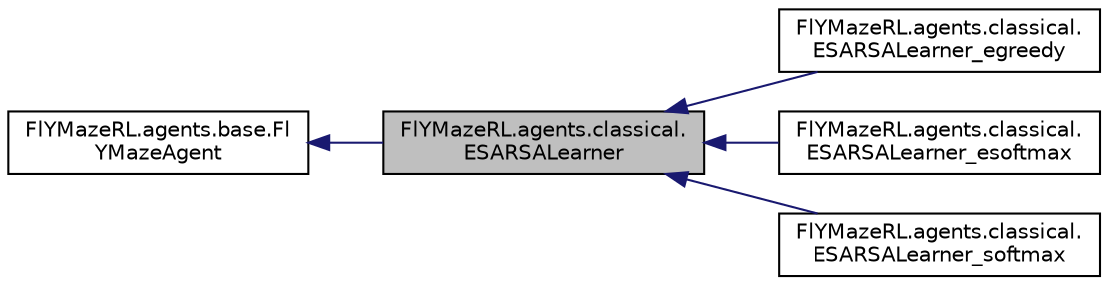 digraph "FlYMazeRL.agents.classical.ESARSALearner"
{
 // LATEX_PDF_SIZE
  edge [fontname="Helvetica",fontsize="10",labelfontname="Helvetica",labelfontsize="10"];
  node [fontname="Helvetica",fontsize="10",shape=record];
  rankdir="LR";
  Node1 [label="FlYMazeRL.agents.classical.\lESARSALearner",height=0.2,width=0.4,color="black", fillcolor="grey75", style="filled", fontcolor="black",tooltip=" "];
  Node2 -> Node1 [dir="back",color="midnightblue",fontsize="10",style="solid",fontname="Helvetica"];
  Node2 [label="FlYMazeRL.agents.base.Fl\lYMazeAgent",height=0.2,width=0.4,color="black", fillcolor="white", style="filled",URL="$d8/d62/class_fl_y_maze_r_l_1_1agents_1_1base_1_1_fl_y_maze_agent.html",tooltip=" "];
  Node1 -> Node3 [dir="back",color="midnightblue",fontsize="10",style="solid",fontname="Helvetica"];
  Node3 [label="FlYMazeRL.agents.classical.\lESARSALearner_egreedy",height=0.2,width=0.4,color="black", fillcolor="white", style="filled",URL="$df/d86/class_fl_y_maze_r_l_1_1agents_1_1classical_1_1_e_s_a_r_s_a_learner__egreedy.html",tooltip=" "];
  Node1 -> Node4 [dir="back",color="midnightblue",fontsize="10",style="solid",fontname="Helvetica"];
  Node4 [label="FlYMazeRL.agents.classical.\lESARSALearner_esoftmax",height=0.2,width=0.4,color="black", fillcolor="white", style="filled",URL="$d2/d3e/class_fl_y_maze_r_l_1_1agents_1_1classical_1_1_e_s_a_r_s_a_learner__esoftmax.html",tooltip=" "];
  Node1 -> Node5 [dir="back",color="midnightblue",fontsize="10",style="solid",fontname="Helvetica"];
  Node5 [label="FlYMazeRL.agents.classical.\lESARSALearner_softmax",height=0.2,width=0.4,color="black", fillcolor="white", style="filled",URL="$de/d06/class_fl_y_maze_r_l_1_1agents_1_1classical_1_1_e_s_a_r_s_a_learner__softmax.html",tooltip=" "];
}
